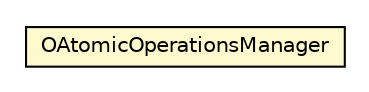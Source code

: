 #!/usr/local/bin/dot
#
# Class diagram 
# Generated by UMLGraph version R5_6-24-gf6e263 (http://www.umlgraph.org/)
#

digraph G {
	edge [fontname="Helvetica",fontsize=10,labelfontname="Helvetica",labelfontsize=10];
	node [fontname="Helvetica",fontsize=10,shape=plaintext];
	nodesep=0.25;
	ranksep=0.5;
	// com.orientechnologies.orient.core.storage.impl.local.paginated.atomicoperations.OAtomicOperationsManager
	c1574703 [label=<<table title="com.orientechnologies.orient.core.storage.impl.local.paginated.atomicoperations.OAtomicOperationsManager" border="0" cellborder="1" cellspacing="0" cellpadding="2" port="p" bgcolor="lemonChiffon" href="./OAtomicOperationsManager.html">
		<tr><td><table border="0" cellspacing="0" cellpadding="1">
<tr><td align="center" balign="center"> OAtomicOperationsManager </td></tr>
		</table></td></tr>
		</table>>, URL="./OAtomicOperationsManager.html", fontname="Helvetica", fontcolor="black", fontsize=10.0];
}

